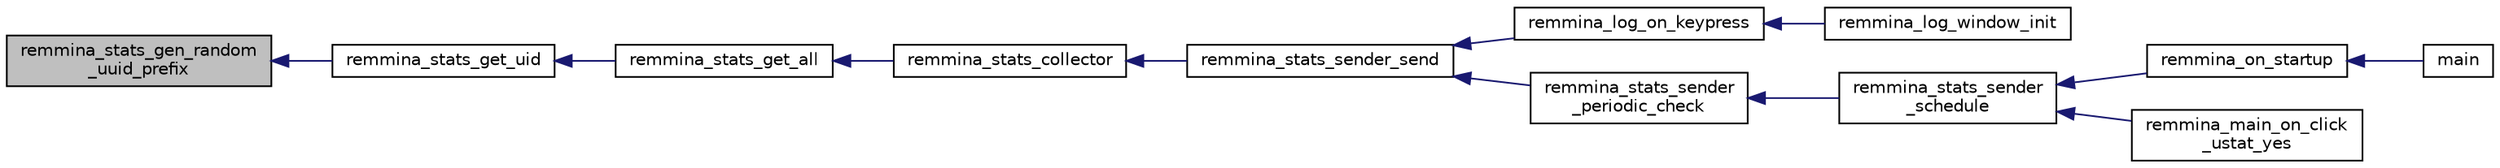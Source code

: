 digraph "remmina_stats_gen_random_uuid_prefix"
{
  edge [fontname="Helvetica",fontsize="10",labelfontname="Helvetica",labelfontsize="10"];
  node [fontname="Helvetica",fontsize="10",shape=record];
  rankdir="LR";
  Node84 [label="remmina_stats_gen_random\l_uuid_prefix",height=0.2,width=0.4,color="black", fillcolor="grey75", style="filled", fontcolor="black"];
  Node84 -> Node85 [dir="back",color="midnightblue",fontsize="10",style="solid",fontname="Helvetica"];
  Node85 [label="remmina_stats_get_uid",height=0.2,width=0.4,color="black", fillcolor="white", style="filled",URL="$remmina__stats_8c.html#ac6adbf6560625e2bf54037fcd039319d"];
  Node85 -> Node86 [dir="back",color="midnightblue",fontsize="10",style="solid",fontname="Helvetica"];
  Node86 [label="remmina_stats_get_all",height=0.2,width=0.4,color="black", fillcolor="white", style="filled",URL="$remmina__stats_8h.html#a7a1c9ab1abc1fdf78239d11b802843ae",tooltip="Get all statistics in json format to send periodically to the PHP server. "];
  Node86 -> Node87 [dir="back",color="midnightblue",fontsize="10",style="solid",fontname="Helvetica"];
  Node87 [label="remmina_stats_collector",height=0.2,width=0.4,color="black", fillcolor="white", style="filled",URL="$remmina__stats__sender_8c.html#a9fb1f78014c902387de47961e8245518"];
  Node87 -> Node88 [dir="back",color="midnightblue",fontsize="10",style="solid",fontname="Helvetica"];
  Node88 [label="remmina_stats_sender_send",height=0.2,width=0.4,color="black", fillcolor="white", style="filled",URL="$remmina__stats__sender_8h.html#adcfe144769bc83b3a6cc216eb3589919"];
  Node88 -> Node89 [dir="back",color="midnightblue",fontsize="10",style="solid",fontname="Helvetica"];
  Node89 [label="remmina_log_on_keypress",height=0.2,width=0.4,color="black", fillcolor="white", style="filled",URL="$remmina__log_8c.html#a43a42f51f64b54924564e166c56b39e1"];
  Node89 -> Node90 [dir="back",color="midnightblue",fontsize="10",style="solid",fontname="Helvetica"];
  Node90 [label="remmina_log_window_init",height=0.2,width=0.4,color="black", fillcolor="white", style="filled",URL="$remmina__log_8c.html#a1e5960f194353bd36d82bd9476c309bd"];
  Node88 -> Node91 [dir="back",color="midnightblue",fontsize="10",style="solid",fontname="Helvetica"];
  Node91 [label="remmina_stats_sender\l_periodic_check",height=0.2,width=0.4,color="black", fillcolor="white", style="filled",URL="$remmina__stats__sender_8c.html#a9893f8bc18fa81d40fabcf60e7353bb2"];
  Node91 -> Node92 [dir="back",color="midnightblue",fontsize="10",style="solid",fontname="Helvetica"];
  Node92 [label="remmina_stats_sender\l_schedule",height=0.2,width=0.4,color="black", fillcolor="white", style="filled",URL="$remmina__stats__sender_8h.html#ab800d60b2014cf18c0791de01cf33802"];
  Node92 -> Node93 [dir="back",color="midnightblue",fontsize="10",style="solid",fontname="Helvetica"];
  Node93 [label="remmina_on_startup",height=0.2,width=0.4,color="black", fillcolor="white", style="filled",URL="$remmina_8c.html#a26d2c20be18ff44f239b756f1d5be01a"];
  Node93 -> Node94 [dir="back",color="midnightblue",fontsize="10",style="solid",fontname="Helvetica"];
  Node94 [label="main",height=0.2,width=0.4,color="black", fillcolor="white", style="filled",URL="$remmina_8c.html#a0ddf1224851353fc92bfbff6f499fa97"];
  Node92 -> Node95 [dir="back",color="midnightblue",fontsize="10",style="solid",fontname="Helvetica"];
  Node95 [label="remmina_main_on_click\l_ustat_yes",height=0.2,width=0.4,color="black", fillcolor="white", style="filled",URL="$remmina__main_8c.html#a5994672eab85d9500cc37f4cabb39136"];
}
